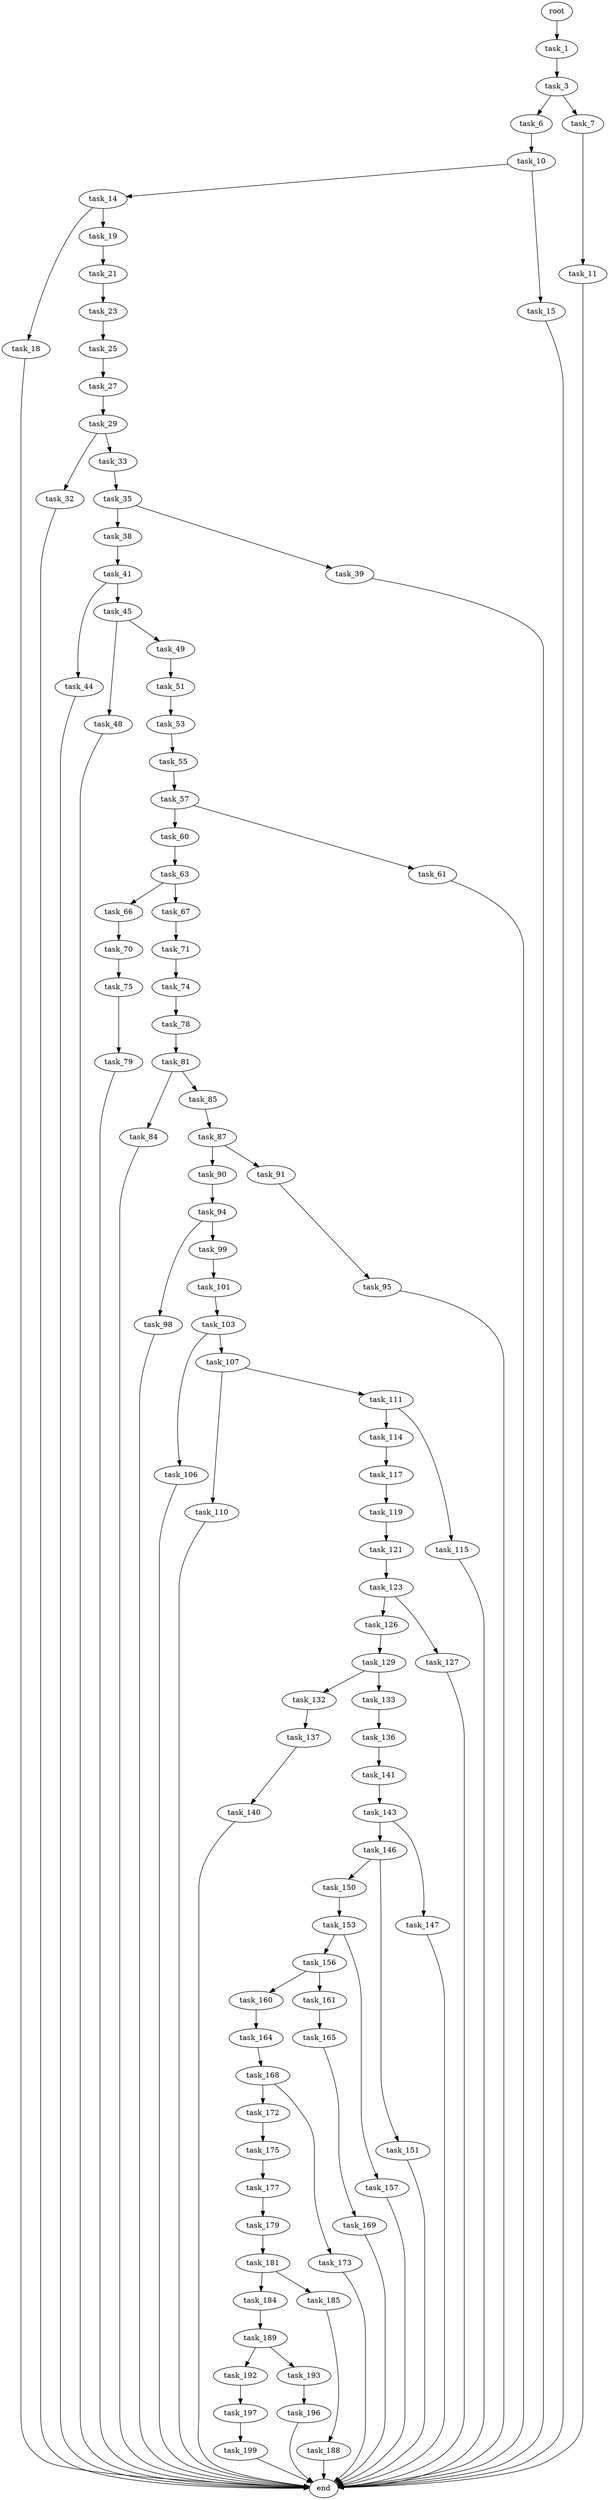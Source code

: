 digraph G {
  root [size="0.000000"];
  task_1 [size="17933525284.000000"];
  task_3 [size="7917850661.000000"];
  task_6 [size="1390685399.000000"];
  task_7 [size="368293445632.000000"];
  task_10 [size="1073741824000.000000"];
  task_11 [size="28991029248.000000"];
  task_14 [size="28991029248.000000"];
  task_15 [size="38801195327.000000"];
  task_18 [size="16970031036.000000"];
  task_19 [size="10430538788.000000"];
  task_21 [size="12800022681.000000"];
  task_23 [size="3715422746.000000"];
  task_25 [size="368293445632.000000"];
  task_27 [size="35172250927.000000"];
  task_29 [size="130343456594.000000"];
  task_32 [size="549755813888.000000"];
  task_33 [size="4672908069.000000"];
  task_35 [size="8589934592.000000"];
  task_38 [size="28991029248.000000"];
  task_39 [size="231928233984.000000"];
  task_41 [size="31771870270.000000"];
  task_44 [size="231928233984.000000"];
  task_45 [size="33482566298.000000"];
  task_48 [size="1073741824000.000000"];
  task_49 [size="231928233984.000000"];
  task_51 [size="28991029248.000000"];
  task_53 [size="1073741824000.000000"];
  task_55 [size="782757789696.000000"];
  task_57 [size="478455877.000000"];
  task_60 [size="131028390792.000000"];
  task_61 [size="11530494659.000000"];
  task_63 [size="68719476736.000000"];
  task_66 [size="11479748691.000000"];
  task_67 [size="538109927173.000000"];
  task_70 [size="549755813888.000000"];
  task_71 [size="8589934592.000000"];
  task_74 [size="868090424250.000000"];
  task_75 [size="141653167601.000000"];
  task_78 [size="40714431283.000000"];
  task_79 [size="11907908629.000000"];
  task_81 [size="18701555467.000000"];
  task_84 [size="241639912731.000000"];
  task_85 [size="29271068375.000000"];
  task_87 [size="68719476736.000000"];
  task_90 [size="426978151047.000000"];
  task_91 [size="343126402386.000000"];
  task_94 [size="13717263290.000000"];
  task_95 [size="549755813888.000000"];
  task_98 [size="782757789696.000000"];
  task_99 [size="11002699381.000000"];
  task_101 [size="262232514709.000000"];
  task_103 [size="12112094672.000000"];
  task_106 [size="231928233984.000000"];
  task_107 [size="134217728000.000000"];
  task_110 [size="113229143581.000000"];
  task_111 [size="212528981396.000000"];
  task_114 [size="11079467283.000000"];
  task_115 [size="28991029248.000000"];
  task_117 [size="28991029248.000000"];
  task_119 [size="549755813888.000000"];
  task_121 [size="68719476736.000000"];
  task_123 [size="7856464005.000000"];
  task_126 [size="368293445632.000000"];
  task_127 [size="8589934592.000000"];
  task_129 [size="18711357569.000000"];
  task_132 [size="1073741824000.000000"];
  task_133 [size="1230481168538.000000"];
  task_136 [size="17149797351.000000"];
  task_137 [size="170527013838.000000"];
  task_140 [size="5025738291.000000"];
  task_141 [size="8772680381.000000"];
  task_143 [size="46018133517.000000"];
  task_146 [size="270257353143.000000"];
  task_147 [size="741430452237.000000"];
  task_150 [size="18849481207.000000"];
  task_151 [size="409888191283.000000"];
  task_153 [size="231928233984.000000"];
  task_156 [size="6013039997.000000"];
  task_157 [size="130937376470.000000"];
  task_160 [size="8553979750.000000"];
  task_161 [size="22749015183.000000"];
  task_164 [size="1073741824000.000000"];
  task_165 [size="10083911733.000000"];
  task_168 [size="231928233984.000000"];
  task_169 [size="1073741824000.000000"];
  task_172 [size="134217728000.000000"];
  task_173 [size="15504574895.000000"];
  task_175 [size="8396314595.000000"];
  task_177 [size="368293445632.000000"];
  task_179 [size="8505776177.000000"];
  task_181 [size="36805025239.000000"];
  task_184 [size="5305922162.000000"];
  task_185 [size="13163724459.000000"];
  task_188 [size="8589934592.000000"];
  task_189 [size="28991029248.000000"];
  task_192 [size="28991029248.000000"];
  task_193 [size="7665797062.000000"];
  task_196 [size="323989510344.000000"];
  task_197 [size="129116950825.000000"];
  task_199 [size="782757789696.000000"];
  end [size="0.000000"];

  root -> task_1 [size="1.000000"];
  task_1 -> task_3 [size="301989888.000000"];
  task_3 -> task_6 [size="134217728.000000"];
  task_3 -> task_7 [size="134217728.000000"];
  task_6 -> task_10 [size="33554432.000000"];
  task_7 -> task_11 [size="411041792.000000"];
  task_10 -> task_14 [size="838860800.000000"];
  task_10 -> task_15 [size="838860800.000000"];
  task_11 -> end [size="1.000000"];
  task_14 -> task_18 [size="75497472.000000"];
  task_14 -> task_19 [size="75497472.000000"];
  task_15 -> end [size="1.000000"];
  task_18 -> end [size="1.000000"];
  task_19 -> task_21 [size="411041792.000000"];
  task_21 -> task_23 [size="209715200.000000"];
  task_23 -> task_25 [size="301989888.000000"];
  task_25 -> task_27 [size="411041792.000000"];
  task_27 -> task_29 [size="33554432.000000"];
  task_29 -> task_32 [size="536870912.000000"];
  task_29 -> task_33 [size="536870912.000000"];
  task_32 -> end [size="1.000000"];
  task_33 -> task_35 [size="75497472.000000"];
  task_35 -> task_38 [size="33554432.000000"];
  task_35 -> task_39 [size="33554432.000000"];
  task_38 -> task_41 [size="75497472.000000"];
  task_39 -> end [size="1.000000"];
  task_41 -> task_44 [size="838860800.000000"];
  task_41 -> task_45 [size="838860800.000000"];
  task_44 -> end [size="1.000000"];
  task_45 -> task_48 [size="134217728.000000"];
  task_45 -> task_49 [size="134217728.000000"];
  task_48 -> end [size="1.000000"];
  task_49 -> task_51 [size="301989888.000000"];
  task_51 -> task_53 [size="75497472.000000"];
  task_53 -> task_55 [size="838860800.000000"];
  task_55 -> task_57 [size="679477248.000000"];
  task_57 -> task_60 [size="33554432.000000"];
  task_57 -> task_61 [size="33554432.000000"];
  task_60 -> task_63 [size="209715200.000000"];
  task_61 -> end [size="1.000000"];
  task_63 -> task_66 [size="134217728.000000"];
  task_63 -> task_67 [size="134217728.000000"];
  task_66 -> task_70 [size="679477248.000000"];
  task_67 -> task_71 [size="838860800.000000"];
  task_70 -> task_75 [size="536870912.000000"];
  task_71 -> task_74 [size="33554432.000000"];
  task_74 -> task_78 [size="679477248.000000"];
  task_75 -> task_79 [size="301989888.000000"];
  task_78 -> task_81 [size="33554432.000000"];
  task_79 -> end [size="1.000000"];
  task_81 -> task_84 [size="536870912.000000"];
  task_81 -> task_85 [size="536870912.000000"];
  task_84 -> end [size="1.000000"];
  task_85 -> task_87 [size="536870912.000000"];
  task_87 -> task_90 [size="134217728.000000"];
  task_87 -> task_91 [size="134217728.000000"];
  task_90 -> task_94 [size="301989888.000000"];
  task_91 -> task_95 [size="411041792.000000"];
  task_94 -> task_98 [size="411041792.000000"];
  task_94 -> task_99 [size="411041792.000000"];
  task_95 -> end [size="1.000000"];
  task_98 -> end [size="1.000000"];
  task_99 -> task_101 [size="209715200.000000"];
  task_101 -> task_103 [size="209715200.000000"];
  task_103 -> task_106 [size="536870912.000000"];
  task_103 -> task_107 [size="536870912.000000"];
  task_106 -> end [size="1.000000"];
  task_107 -> task_110 [size="209715200.000000"];
  task_107 -> task_111 [size="209715200.000000"];
  task_110 -> end [size="1.000000"];
  task_111 -> task_114 [size="209715200.000000"];
  task_111 -> task_115 [size="209715200.000000"];
  task_114 -> task_117 [size="536870912.000000"];
  task_115 -> end [size="1.000000"];
  task_117 -> task_119 [size="75497472.000000"];
  task_119 -> task_121 [size="536870912.000000"];
  task_121 -> task_123 [size="134217728.000000"];
  task_123 -> task_126 [size="838860800.000000"];
  task_123 -> task_127 [size="838860800.000000"];
  task_126 -> task_129 [size="411041792.000000"];
  task_127 -> end [size="1.000000"];
  task_129 -> task_132 [size="536870912.000000"];
  task_129 -> task_133 [size="536870912.000000"];
  task_132 -> task_137 [size="838860800.000000"];
  task_133 -> task_136 [size="838860800.000000"];
  task_136 -> task_141 [size="411041792.000000"];
  task_137 -> task_140 [size="411041792.000000"];
  task_140 -> end [size="1.000000"];
  task_141 -> task_143 [size="679477248.000000"];
  task_143 -> task_146 [size="33554432.000000"];
  task_143 -> task_147 [size="33554432.000000"];
  task_146 -> task_150 [size="301989888.000000"];
  task_146 -> task_151 [size="301989888.000000"];
  task_147 -> end [size="1.000000"];
  task_150 -> task_153 [size="536870912.000000"];
  task_151 -> end [size="1.000000"];
  task_153 -> task_156 [size="301989888.000000"];
  task_153 -> task_157 [size="301989888.000000"];
  task_156 -> task_160 [size="411041792.000000"];
  task_156 -> task_161 [size="411041792.000000"];
  task_157 -> end [size="1.000000"];
  task_160 -> task_164 [size="301989888.000000"];
  task_161 -> task_165 [size="838860800.000000"];
  task_164 -> task_168 [size="838860800.000000"];
  task_165 -> task_169 [size="411041792.000000"];
  task_168 -> task_172 [size="301989888.000000"];
  task_168 -> task_173 [size="301989888.000000"];
  task_169 -> end [size="1.000000"];
  task_172 -> task_175 [size="209715200.000000"];
  task_173 -> end [size="1.000000"];
  task_175 -> task_177 [size="301989888.000000"];
  task_177 -> task_179 [size="411041792.000000"];
  task_179 -> task_181 [size="301989888.000000"];
  task_181 -> task_184 [size="838860800.000000"];
  task_181 -> task_185 [size="838860800.000000"];
  task_184 -> task_189 [size="209715200.000000"];
  task_185 -> task_188 [size="301989888.000000"];
  task_188 -> end [size="1.000000"];
  task_189 -> task_192 [size="75497472.000000"];
  task_189 -> task_193 [size="75497472.000000"];
  task_192 -> task_197 [size="75497472.000000"];
  task_193 -> task_196 [size="134217728.000000"];
  task_196 -> end [size="1.000000"];
  task_197 -> task_199 [size="301989888.000000"];
  task_199 -> end [size="1.000000"];
}
